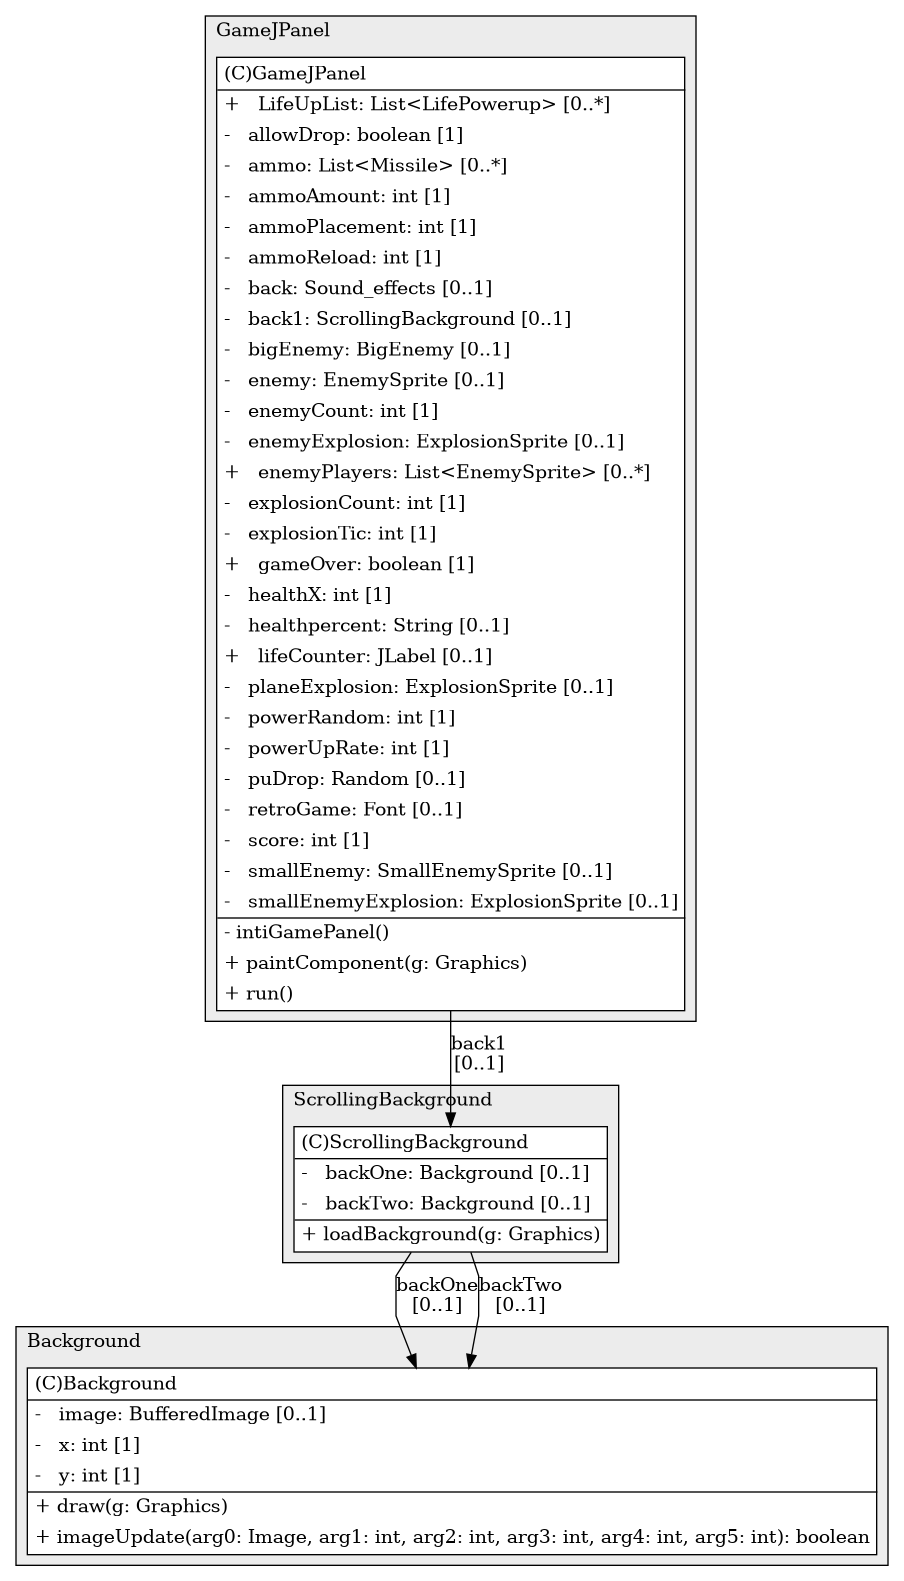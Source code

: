 @startuml

/' diagram meta data start
config=StructureConfiguration;
{
  "projectClassification": {
    "searchMode": "OpenProject", // OpenProject, AllProjects
    "includedProjects": "",
    "pathEndKeywords": "*.impl",
    "isClientPath": "",
    "isClientName": "",
    "isTestPath": "",
    "isTestName": "",
    "isMappingPath": "",
    "isMappingName": "",
    "isDataAccessPath": "",
    "isDataAccessName": "",
    "isDataStructurePath": "",
    "isDataStructureName": "",
    "isInterfaceStructuresPath": "",
    "isInterfaceStructuresName": "",
    "isEntryPointPath": "",
    "isEntryPointName": ""
  },
  "graphRestriction": {
    "classPackageExcludeFilter": "",
    "classPackageIncludeFilter": "",
    "classNameExcludeFilter": "",
    "classNameIncludeFilter": "",
    "methodNameExcludeFilter": "",
    "methodNameIncludeFilter": "",
    "removeByInheritance": "", // inheritance/annotation based filtering is done in a second step
    "removeByAnnotation": "",
    "removeByClassPackage": "", // cleanup the graph after inheritance/annotation based filtering is done
    "removeByClassName": "",
    "cutMappings": false,
    "cutEnum": true,
    "cutTests": true,
    "cutClient": true,
    "cutDataAccess": false,
    "cutInterfaceStructures": false,
    "cutDataStructures": false,
    "cutGetterAndSetter": true,
    "cutConstructors": true
  },
  "graphTraversal": {
    "forwardDepth": 6,
    "backwardDepth": 6,
    "classPackageExcludeFilter": "",
    "classPackageIncludeFilter": "",
    "classNameExcludeFilter": "",
    "classNameIncludeFilter": "",
    "methodNameExcludeFilter": "",
    "methodNameIncludeFilter": "",
    "hideMappings": false,
    "hideDataStructures": false,
    "hidePrivateMethods": true,
    "hideInterfaceCalls": true, // indirection: implementation -> interface (is hidden) -> implementation
    "onlyShowApplicationEntryPoints": false // root node is included
  },
  "details": {
    "aggregation": "GroupByClass", // ByClass, GroupByClass, None
    "showClassGenericTypes": true,
    "showMethods": true,
    "showMethodParameterNames": true,
    "showMethodParameterTypes": true,
    "showMethodReturnType": true,
    "showPackageLevels": 2,
    "showDetailedClassStructure": true
  },
  "rootClass": "Background"
}
diagram meta data end '/



digraph g {
    rankdir="TB"
    splines=polyline
    

'nodes 
subgraph cluster_1965186452 { 
   	label=GameJPanel
	labeljust=l
	fillcolor="#ececec"
	style=filled
   
   GameJPanel1965186452[
	label=<<TABLE BORDER="1" CELLBORDER="0" CELLPADDING="4" CELLSPACING="0">
<TR><TD ALIGN="LEFT" >(C)GameJPanel</TD></TR>
<HR/>
<TR><TD ALIGN="LEFT" >+   LifeUpList: List&lt;LifePowerup&gt; [0..*]</TD></TR>
<TR><TD ALIGN="LEFT" >-   allowDrop: boolean [1]</TD></TR>
<TR><TD ALIGN="LEFT" >-   ammo: List&lt;Missile&gt; [0..*]</TD></TR>
<TR><TD ALIGN="LEFT" >-   ammoAmount: int [1]</TD></TR>
<TR><TD ALIGN="LEFT" >-   ammoPlacement: int [1]</TD></TR>
<TR><TD ALIGN="LEFT" >-   ammoReload: int [1]</TD></TR>
<TR><TD ALIGN="LEFT" >-   back: Sound_effects [0..1]</TD></TR>
<TR><TD ALIGN="LEFT" >-   back1: ScrollingBackground [0..1]</TD></TR>
<TR><TD ALIGN="LEFT" >-   bigEnemy: BigEnemy [0..1]</TD></TR>
<TR><TD ALIGN="LEFT" >-   enemy: EnemySprite [0..1]</TD></TR>
<TR><TD ALIGN="LEFT" >-   enemyCount: int [1]</TD></TR>
<TR><TD ALIGN="LEFT" >-   enemyExplosion: ExplosionSprite [0..1]</TD></TR>
<TR><TD ALIGN="LEFT" >+   enemyPlayers: List&lt;EnemySprite&gt; [0..*]</TD></TR>
<TR><TD ALIGN="LEFT" >-   explosionCount: int [1]</TD></TR>
<TR><TD ALIGN="LEFT" >-   explosionTic: int [1]</TD></TR>
<TR><TD ALIGN="LEFT" >+   gameOver: boolean [1]</TD></TR>
<TR><TD ALIGN="LEFT" >-   healthX: int [1]</TD></TR>
<TR><TD ALIGN="LEFT" >-   healthpercent: String [0..1]</TD></TR>
<TR><TD ALIGN="LEFT" >+   lifeCounter: JLabel [0..1]</TD></TR>
<TR><TD ALIGN="LEFT" >-   planeExplosion: ExplosionSprite [0..1]</TD></TR>
<TR><TD ALIGN="LEFT" >-   powerRandom: int [1]</TD></TR>
<TR><TD ALIGN="LEFT" >-   powerUpRate: int [1]</TD></TR>
<TR><TD ALIGN="LEFT" >-   puDrop: Random [0..1]</TD></TR>
<TR><TD ALIGN="LEFT" >-   retroGame: Font [0..1]</TD></TR>
<TR><TD ALIGN="LEFT" >-   score: int [1]</TD></TR>
<TR><TD ALIGN="LEFT" >-   smallEnemy: SmallEnemySprite [0..1]</TD></TR>
<TR><TD ALIGN="LEFT" >-   smallEnemyExplosion: ExplosionSprite [0..1]</TD></TR>
<HR/>
<TR><TD ALIGN="LEFT" >- intiGamePanel()</TD></TR>
<TR><TD ALIGN="LEFT" >+ paintComponent(g: Graphics)</TD></TR>
<TR><TD ALIGN="LEFT" >+ run()</TD></TR>
</TABLE>>
	style=filled
	margin=0
	shape=plaintext
	fillcolor="#FFFFFF"
];
} 

subgraph cluster_661270862 { 
   	label=Background
	labeljust=l
	fillcolor="#ececec"
	style=filled
   
   Background661270862[
	label=<<TABLE BORDER="1" CELLBORDER="0" CELLPADDING="4" CELLSPACING="0">
<TR><TD ALIGN="LEFT" >(C)Background</TD></TR>
<HR/>
<TR><TD ALIGN="LEFT" >-   image: BufferedImage [0..1]</TD></TR>
<TR><TD ALIGN="LEFT" >-   x: int [1]</TD></TR>
<TR><TD ALIGN="LEFT" >-   y: int [1]</TD></TR>
<HR/>
<TR><TD ALIGN="LEFT" >+ draw(g: Graphics)</TD></TR>
<TR><TD ALIGN="LEFT" >+ imageUpdate(arg0: Image, arg1: int, arg2: int, arg3: int, arg4: int, arg5: int): boolean</TD></TR>
</TABLE>>
	style=filled
	margin=0
	shape=plaintext
	fillcolor="#FFFFFF"
];
} 

subgraph cluster_802231069 { 
   	label=ScrollingBackground
	labeljust=l
	fillcolor="#ececec"
	style=filled
   
   ScrollingBackground802231069[
	label=<<TABLE BORDER="1" CELLBORDER="0" CELLPADDING="4" CELLSPACING="0">
<TR><TD ALIGN="LEFT" >(C)ScrollingBackground</TD></TR>
<HR/>
<TR><TD ALIGN="LEFT" >-   backOne: Background [0..1]</TD></TR>
<TR><TD ALIGN="LEFT" >-   backTwo: Background [0..1]</TD></TR>
<HR/>
<TR><TD ALIGN="LEFT" >+ loadBackground(g: Graphics)</TD></TR>
</TABLE>>
	style=filled
	margin=0
	shape=plaintext
	fillcolor="#FFFFFF"
];
} 

'edges    
GameJPanel1965186452 -> ScrollingBackground802231069[label="back1
[0..1]"];
ScrollingBackground802231069 -> Background661270862[label="backOne
[0..1]"];
ScrollingBackground802231069 -> Background661270862[label="backTwo
[0..1]"];
    
}
@enduml